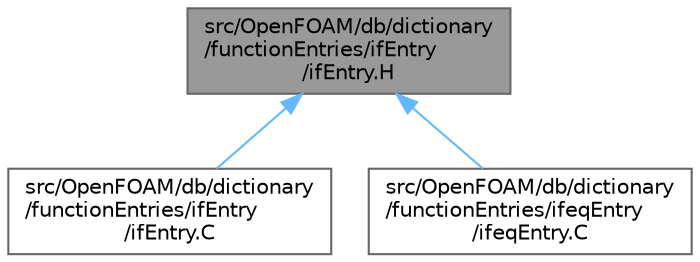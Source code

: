 digraph "src/OpenFOAM/db/dictionary/functionEntries/ifEntry/ifEntry.H"
{
 // LATEX_PDF_SIZE
  bgcolor="transparent";
  edge [fontname=Helvetica,fontsize=10,labelfontname=Helvetica,labelfontsize=10];
  node [fontname=Helvetica,fontsize=10,shape=box,height=0.2,width=0.4];
  Node1 [id="Node000001",label="src/OpenFOAM/db/dictionary\l/functionEntries/ifEntry\l/ifEntry.H",height=0.2,width=0.4,color="gray40", fillcolor="grey60", style="filled", fontcolor="black",tooltip=" "];
  Node1 -> Node2 [id="edge1_Node000001_Node000002",dir="back",color="steelblue1",style="solid",tooltip=" "];
  Node2 [id="Node000002",label="src/OpenFOAM/db/dictionary\l/functionEntries/ifEntry\l/ifEntry.C",height=0.2,width=0.4,color="grey40", fillcolor="white", style="filled",URL="$ifEntry_8C.html",tooltip=" "];
  Node1 -> Node3 [id="edge2_Node000001_Node000003",dir="back",color="steelblue1",style="solid",tooltip=" "];
  Node3 [id="Node000003",label="src/OpenFOAM/db/dictionary\l/functionEntries/ifeqEntry\l/ifeqEntry.C",height=0.2,width=0.4,color="grey40", fillcolor="white", style="filled",URL="$ifeqEntry_8C.html",tooltip=" "];
}
